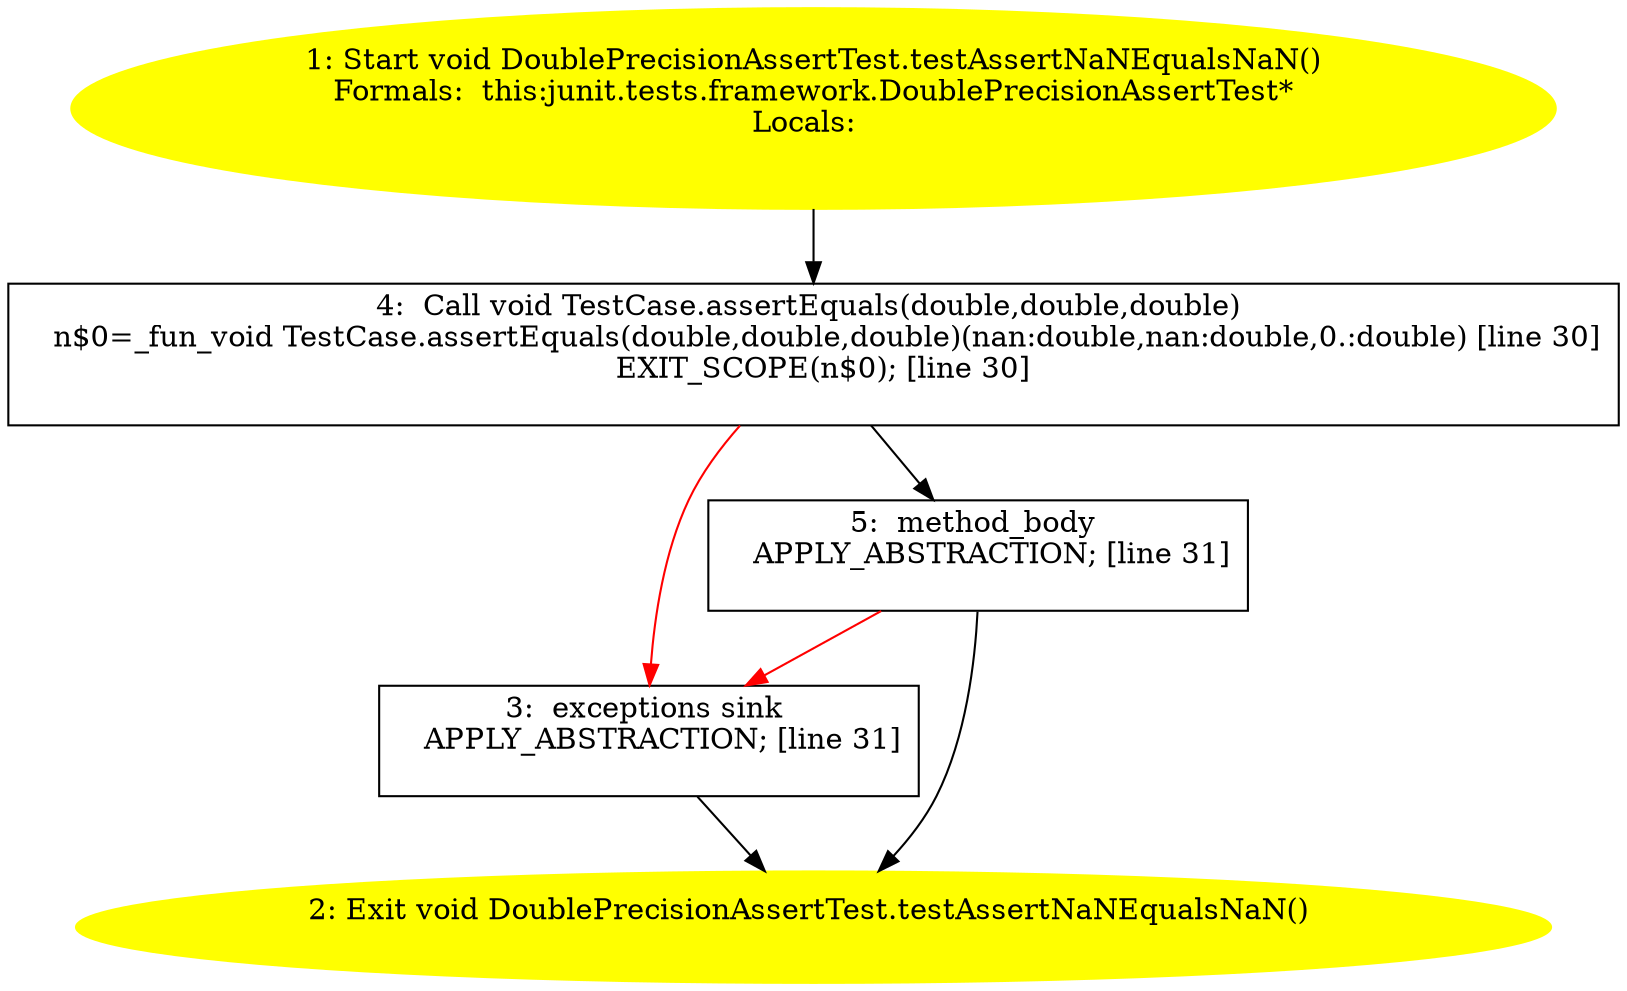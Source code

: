 /* @generated */
digraph cfg {
"junit.tests.framework.DoublePrecisionAssertTest.testAssertNaNEqualsNaN():void.6e5d4dcd08c2721f2c52be07d9a186a1_1" [label="1: Start void DoublePrecisionAssertTest.testAssertNaNEqualsNaN()\nFormals:  this:junit.tests.framework.DoublePrecisionAssertTest*\nLocals:  \n  " color=yellow style=filled]
	

	 "junit.tests.framework.DoublePrecisionAssertTest.testAssertNaNEqualsNaN():void.6e5d4dcd08c2721f2c52be07d9a186a1_1" -> "junit.tests.framework.DoublePrecisionAssertTest.testAssertNaNEqualsNaN():void.6e5d4dcd08c2721f2c52be07d9a186a1_4" ;
"junit.tests.framework.DoublePrecisionAssertTest.testAssertNaNEqualsNaN():void.6e5d4dcd08c2721f2c52be07d9a186a1_2" [label="2: Exit void DoublePrecisionAssertTest.testAssertNaNEqualsNaN() \n  " color=yellow style=filled]
	

"junit.tests.framework.DoublePrecisionAssertTest.testAssertNaNEqualsNaN():void.6e5d4dcd08c2721f2c52be07d9a186a1_3" [label="3:  exceptions sink \n   APPLY_ABSTRACTION; [line 31]\n " shape="box"]
	

	 "junit.tests.framework.DoublePrecisionAssertTest.testAssertNaNEqualsNaN():void.6e5d4dcd08c2721f2c52be07d9a186a1_3" -> "junit.tests.framework.DoublePrecisionAssertTest.testAssertNaNEqualsNaN():void.6e5d4dcd08c2721f2c52be07d9a186a1_2" ;
"junit.tests.framework.DoublePrecisionAssertTest.testAssertNaNEqualsNaN():void.6e5d4dcd08c2721f2c52be07d9a186a1_4" [label="4:  Call void TestCase.assertEquals(double,double,double) \n   n$0=_fun_void TestCase.assertEquals(double,double,double)(nan:double,nan:double,0.:double) [line 30]\n  EXIT_SCOPE(n$0); [line 30]\n " shape="box"]
	

	 "junit.tests.framework.DoublePrecisionAssertTest.testAssertNaNEqualsNaN():void.6e5d4dcd08c2721f2c52be07d9a186a1_4" -> "junit.tests.framework.DoublePrecisionAssertTest.testAssertNaNEqualsNaN():void.6e5d4dcd08c2721f2c52be07d9a186a1_5" ;
	 "junit.tests.framework.DoublePrecisionAssertTest.testAssertNaNEqualsNaN():void.6e5d4dcd08c2721f2c52be07d9a186a1_4" -> "junit.tests.framework.DoublePrecisionAssertTest.testAssertNaNEqualsNaN():void.6e5d4dcd08c2721f2c52be07d9a186a1_3" [color="red" ];
"junit.tests.framework.DoublePrecisionAssertTest.testAssertNaNEqualsNaN():void.6e5d4dcd08c2721f2c52be07d9a186a1_5" [label="5:  method_body \n   APPLY_ABSTRACTION; [line 31]\n " shape="box"]
	

	 "junit.tests.framework.DoublePrecisionAssertTest.testAssertNaNEqualsNaN():void.6e5d4dcd08c2721f2c52be07d9a186a1_5" -> "junit.tests.framework.DoublePrecisionAssertTest.testAssertNaNEqualsNaN():void.6e5d4dcd08c2721f2c52be07d9a186a1_2" ;
	 "junit.tests.framework.DoublePrecisionAssertTest.testAssertNaNEqualsNaN():void.6e5d4dcd08c2721f2c52be07d9a186a1_5" -> "junit.tests.framework.DoublePrecisionAssertTest.testAssertNaNEqualsNaN():void.6e5d4dcd08c2721f2c52be07d9a186a1_3" [color="red" ];
}
